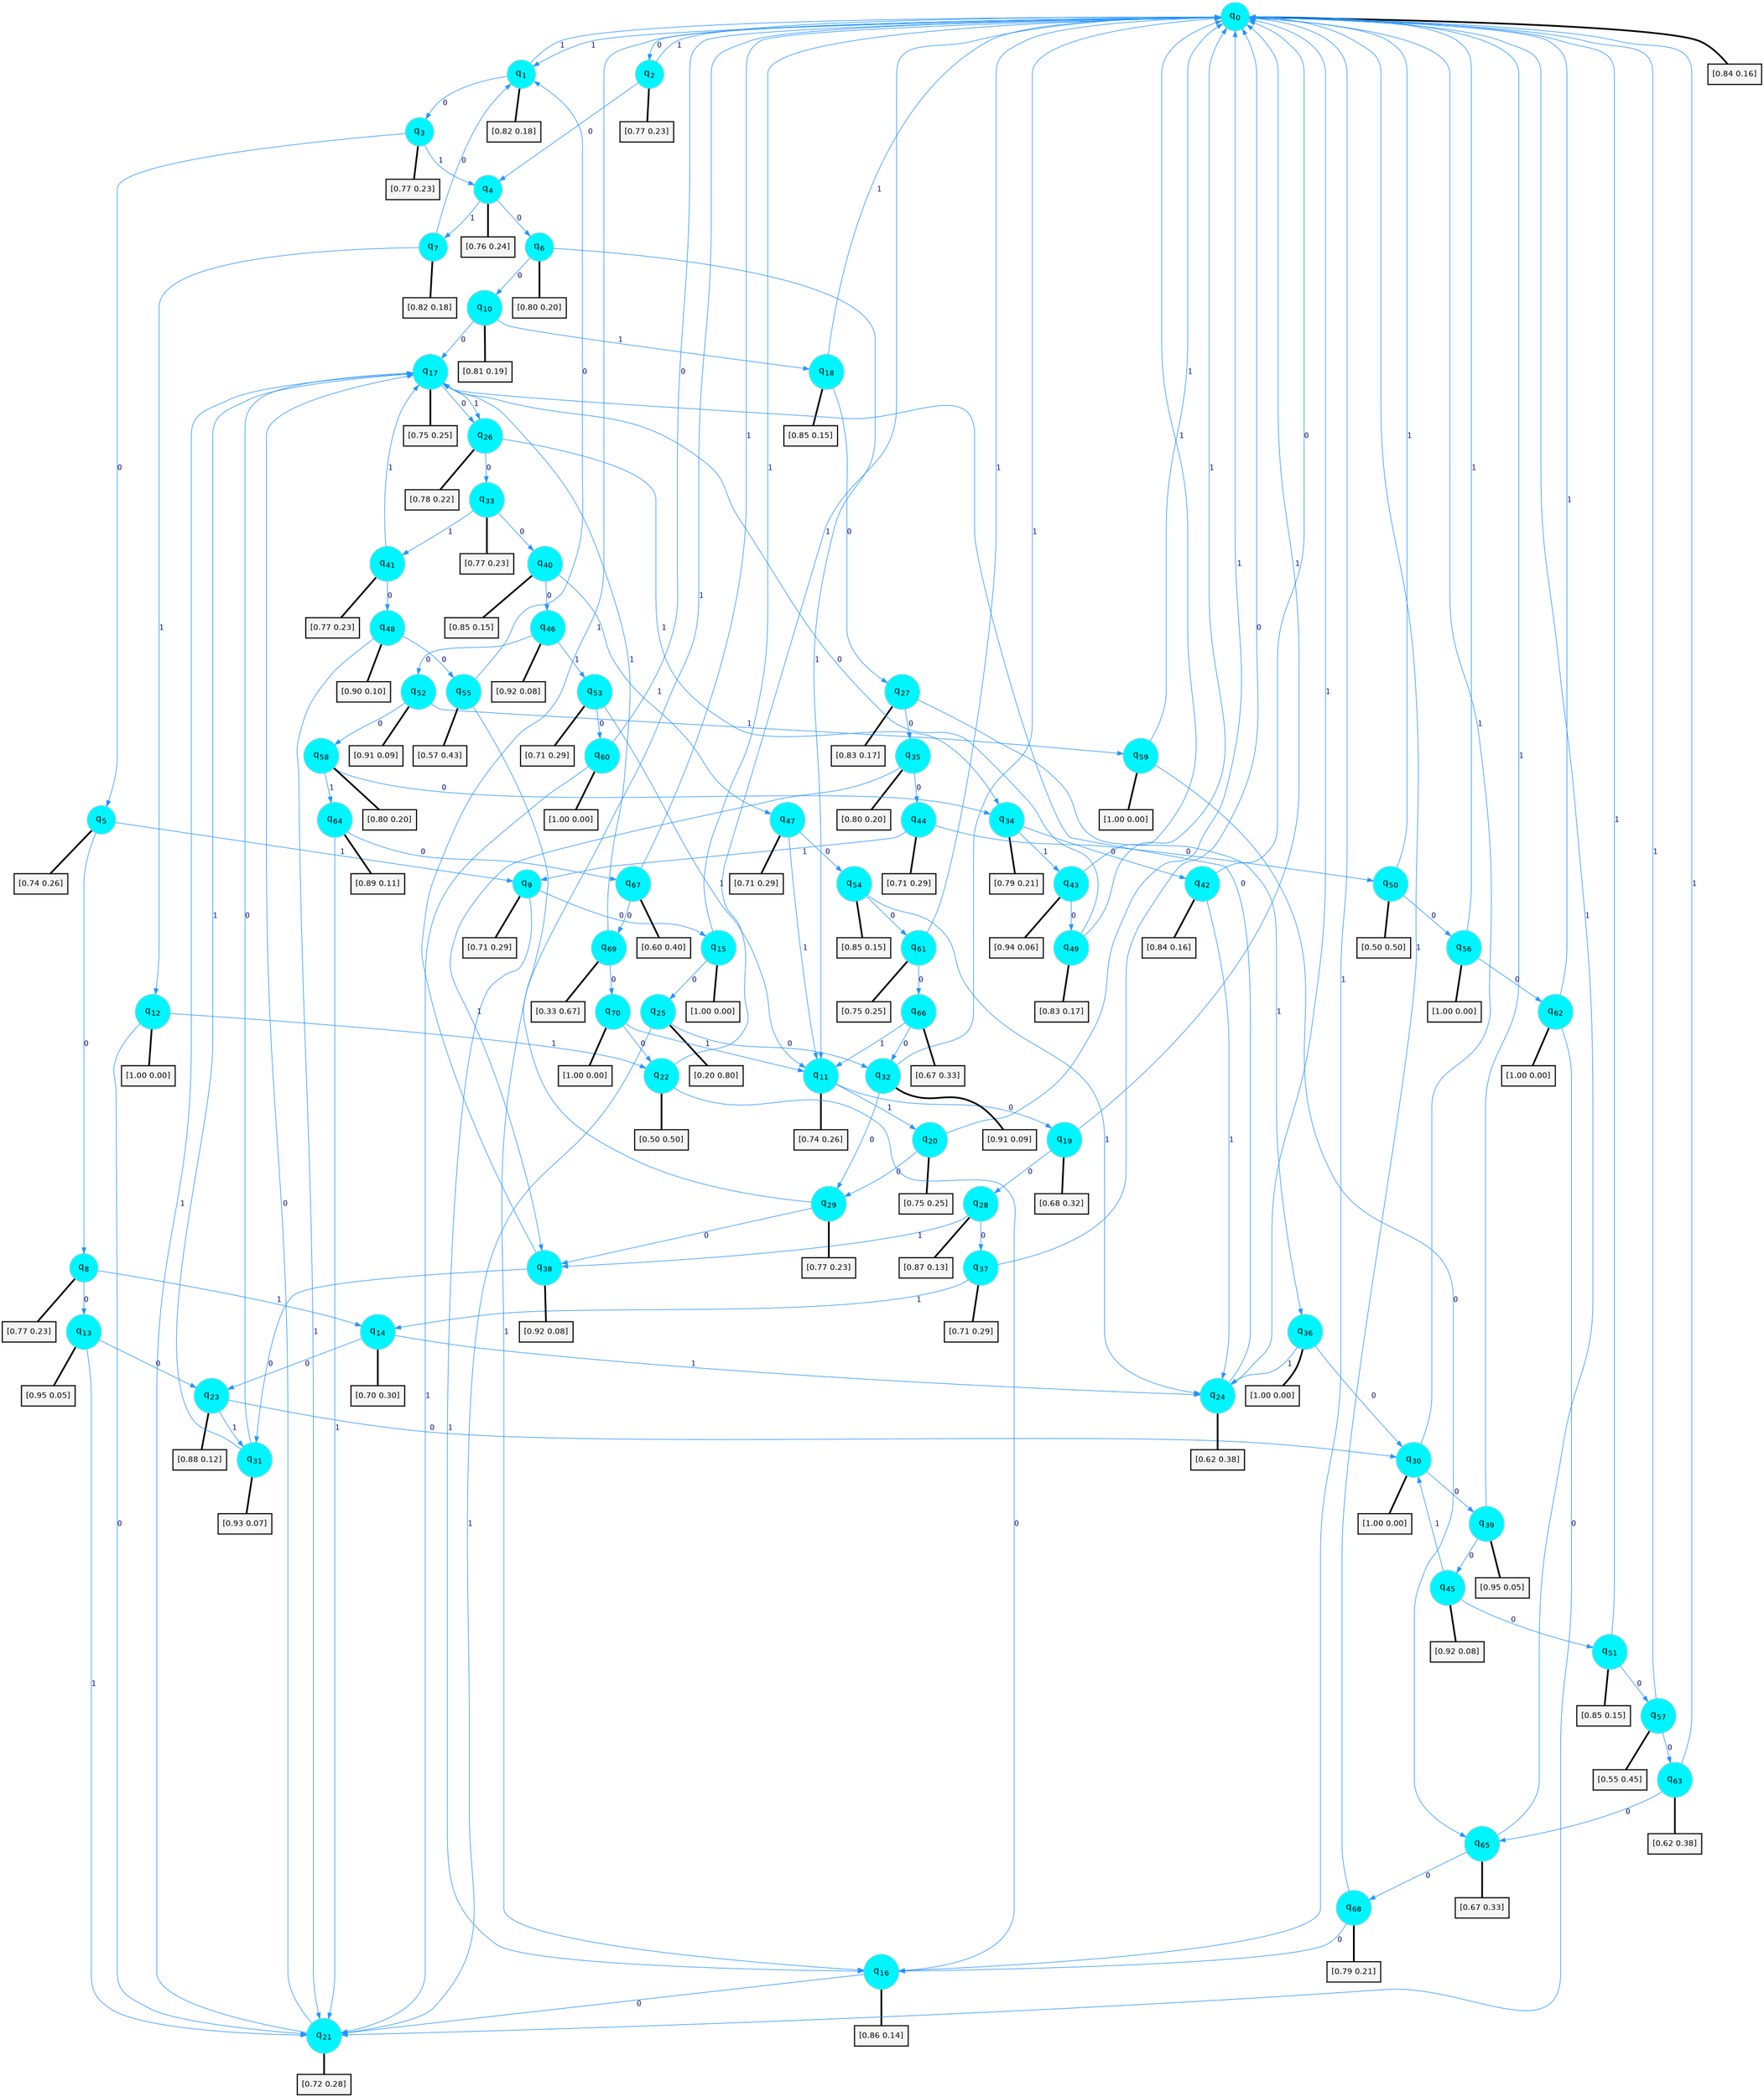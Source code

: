 digraph G {
graph [
bgcolor=transparent, dpi=300, rankdir=TD, size="40,25"];
node [
color=gray, fillcolor=turquoise1, fontcolor=black, fontname=Helvetica, fontsize=16, fontweight=bold, shape=circle, style=filled];
edge [
arrowsize=1, color=dodgerblue1, fontcolor=midnightblue, fontname=courier, fontweight=bold, penwidth=1, style=solid, weight=20];
0[label=<q<SUB>0</SUB>>];
1[label=<q<SUB>1</SUB>>];
2[label=<q<SUB>2</SUB>>];
3[label=<q<SUB>3</SUB>>];
4[label=<q<SUB>4</SUB>>];
5[label=<q<SUB>5</SUB>>];
6[label=<q<SUB>6</SUB>>];
7[label=<q<SUB>7</SUB>>];
8[label=<q<SUB>8</SUB>>];
9[label=<q<SUB>9</SUB>>];
10[label=<q<SUB>10</SUB>>];
11[label=<q<SUB>11</SUB>>];
12[label=<q<SUB>12</SUB>>];
13[label=<q<SUB>13</SUB>>];
14[label=<q<SUB>14</SUB>>];
15[label=<q<SUB>15</SUB>>];
16[label=<q<SUB>16</SUB>>];
17[label=<q<SUB>17</SUB>>];
18[label=<q<SUB>18</SUB>>];
19[label=<q<SUB>19</SUB>>];
20[label=<q<SUB>20</SUB>>];
21[label=<q<SUB>21</SUB>>];
22[label=<q<SUB>22</SUB>>];
23[label=<q<SUB>23</SUB>>];
24[label=<q<SUB>24</SUB>>];
25[label=<q<SUB>25</SUB>>];
26[label=<q<SUB>26</SUB>>];
27[label=<q<SUB>27</SUB>>];
28[label=<q<SUB>28</SUB>>];
29[label=<q<SUB>29</SUB>>];
30[label=<q<SUB>30</SUB>>];
31[label=<q<SUB>31</SUB>>];
32[label=<q<SUB>32</SUB>>];
33[label=<q<SUB>33</SUB>>];
34[label=<q<SUB>34</SUB>>];
35[label=<q<SUB>35</SUB>>];
36[label=<q<SUB>36</SUB>>];
37[label=<q<SUB>37</SUB>>];
38[label=<q<SUB>38</SUB>>];
39[label=<q<SUB>39</SUB>>];
40[label=<q<SUB>40</SUB>>];
41[label=<q<SUB>41</SUB>>];
42[label=<q<SUB>42</SUB>>];
43[label=<q<SUB>43</SUB>>];
44[label=<q<SUB>44</SUB>>];
45[label=<q<SUB>45</SUB>>];
46[label=<q<SUB>46</SUB>>];
47[label=<q<SUB>47</SUB>>];
48[label=<q<SUB>48</SUB>>];
49[label=<q<SUB>49</SUB>>];
50[label=<q<SUB>50</SUB>>];
51[label=<q<SUB>51</SUB>>];
52[label=<q<SUB>52</SUB>>];
53[label=<q<SUB>53</SUB>>];
54[label=<q<SUB>54</SUB>>];
55[label=<q<SUB>55</SUB>>];
56[label=<q<SUB>56</SUB>>];
57[label=<q<SUB>57</SUB>>];
58[label=<q<SUB>58</SUB>>];
59[label=<q<SUB>59</SUB>>];
60[label=<q<SUB>60</SUB>>];
61[label=<q<SUB>61</SUB>>];
62[label=<q<SUB>62</SUB>>];
63[label=<q<SUB>63</SUB>>];
64[label=<q<SUB>64</SUB>>];
65[label=<q<SUB>65</SUB>>];
66[label=<q<SUB>66</SUB>>];
67[label=<q<SUB>67</SUB>>];
68[label=<q<SUB>68</SUB>>];
69[label=<q<SUB>69</SUB>>];
70[label=<q<SUB>70</SUB>>];
71[label="[0.84 0.16]", shape=box,fontcolor=black, fontname=Helvetica, fontsize=14, penwidth=2, fillcolor=whitesmoke,color=black];
72[label="[0.82 0.18]", shape=box,fontcolor=black, fontname=Helvetica, fontsize=14, penwidth=2, fillcolor=whitesmoke,color=black];
73[label="[0.77 0.23]", shape=box,fontcolor=black, fontname=Helvetica, fontsize=14, penwidth=2, fillcolor=whitesmoke,color=black];
74[label="[0.77 0.23]", shape=box,fontcolor=black, fontname=Helvetica, fontsize=14, penwidth=2, fillcolor=whitesmoke,color=black];
75[label="[0.76 0.24]", shape=box,fontcolor=black, fontname=Helvetica, fontsize=14, penwidth=2, fillcolor=whitesmoke,color=black];
76[label="[0.74 0.26]", shape=box,fontcolor=black, fontname=Helvetica, fontsize=14, penwidth=2, fillcolor=whitesmoke,color=black];
77[label="[0.80 0.20]", shape=box,fontcolor=black, fontname=Helvetica, fontsize=14, penwidth=2, fillcolor=whitesmoke,color=black];
78[label="[0.82 0.18]", shape=box,fontcolor=black, fontname=Helvetica, fontsize=14, penwidth=2, fillcolor=whitesmoke,color=black];
79[label="[0.77 0.23]", shape=box,fontcolor=black, fontname=Helvetica, fontsize=14, penwidth=2, fillcolor=whitesmoke,color=black];
80[label="[0.71 0.29]", shape=box,fontcolor=black, fontname=Helvetica, fontsize=14, penwidth=2, fillcolor=whitesmoke,color=black];
81[label="[0.81 0.19]", shape=box,fontcolor=black, fontname=Helvetica, fontsize=14, penwidth=2, fillcolor=whitesmoke,color=black];
82[label="[0.74 0.26]", shape=box,fontcolor=black, fontname=Helvetica, fontsize=14, penwidth=2, fillcolor=whitesmoke,color=black];
83[label="[1.00 0.00]", shape=box,fontcolor=black, fontname=Helvetica, fontsize=14, penwidth=2, fillcolor=whitesmoke,color=black];
84[label="[0.95 0.05]", shape=box,fontcolor=black, fontname=Helvetica, fontsize=14, penwidth=2, fillcolor=whitesmoke,color=black];
85[label="[0.70 0.30]", shape=box,fontcolor=black, fontname=Helvetica, fontsize=14, penwidth=2, fillcolor=whitesmoke,color=black];
86[label="[1.00 0.00]", shape=box,fontcolor=black, fontname=Helvetica, fontsize=14, penwidth=2, fillcolor=whitesmoke,color=black];
87[label="[0.86 0.14]", shape=box,fontcolor=black, fontname=Helvetica, fontsize=14, penwidth=2, fillcolor=whitesmoke,color=black];
88[label="[0.75 0.25]", shape=box,fontcolor=black, fontname=Helvetica, fontsize=14, penwidth=2, fillcolor=whitesmoke,color=black];
89[label="[0.85 0.15]", shape=box,fontcolor=black, fontname=Helvetica, fontsize=14, penwidth=2, fillcolor=whitesmoke,color=black];
90[label="[0.68 0.32]", shape=box,fontcolor=black, fontname=Helvetica, fontsize=14, penwidth=2, fillcolor=whitesmoke,color=black];
91[label="[0.75 0.25]", shape=box,fontcolor=black, fontname=Helvetica, fontsize=14, penwidth=2, fillcolor=whitesmoke,color=black];
92[label="[0.72 0.28]", shape=box,fontcolor=black, fontname=Helvetica, fontsize=14, penwidth=2, fillcolor=whitesmoke,color=black];
93[label="[0.50 0.50]", shape=box,fontcolor=black, fontname=Helvetica, fontsize=14, penwidth=2, fillcolor=whitesmoke,color=black];
94[label="[0.88 0.12]", shape=box,fontcolor=black, fontname=Helvetica, fontsize=14, penwidth=2, fillcolor=whitesmoke,color=black];
95[label="[0.62 0.38]", shape=box,fontcolor=black, fontname=Helvetica, fontsize=14, penwidth=2, fillcolor=whitesmoke,color=black];
96[label="[0.20 0.80]", shape=box,fontcolor=black, fontname=Helvetica, fontsize=14, penwidth=2, fillcolor=whitesmoke,color=black];
97[label="[0.78 0.22]", shape=box,fontcolor=black, fontname=Helvetica, fontsize=14, penwidth=2, fillcolor=whitesmoke,color=black];
98[label="[0.83 0.17]", shape=box,fontcolor=black, fontname=Helvetica, fontsize=14, penwidth=2, fillcolor=whitesmoke,color=black];
99[label="[0.87 0.13]", shape=box,fontcolor=black, fontname=Helvetica, fontsize=14, penwidth=2, fillcolor=whitesmoke,color=black];
100[label="[0.77 0.23]", shape=box,fontcolor=black, fontname=Helvetica, fontsize=14, penwidth=2, fillcolor=whitesmoke,color=black];
101[label="[1.00 0.00]", shape=box,fontcolor=black, fontname=Helvetica, fontsize=14, penwidth=2, fillcolor=whitesmoke,color=black];
102[label="[0.93 0.07]", shape=box,fontcolor=black, fontname=Helvetica, fontsize=14, penwidth=2, fillcolor=whitesmoke,color=black];
103[label="[0.91 0.09]", shape=box,fontcolor=black, fontname=Helvetica, fontsize=14, penwidth=2, fillcolor=whitesmoke,color=black];
104[label="[0.77 0.23]", shape=box,fontcolor=black, fontname=Helvetica, fontsize=14, penwidth=2, fillcolor=whitesmoke,color=black];
105[label="[0.79 0.21]", shape=box,fontcolor=black, fontname=Helvetica, fontsize=14, penwidth=2, fillcolor=whitesmoke,color=black];
106[label="[0.80 0.20]", shape=box,fontcolor=black, fontname=Helvetica, fontsize=14, penwidth=2, fillcolor=whitesmoke,color=black];
107[label="[1.00 0.00]", shape=box,fontcolor=black, fontname=Helvetica, fontsize=14, penwidth=2, fillcolor=whitesmoke,color=black];
108[label="[0.71 0.29]", shape=box,fontcolor=black, fontname=Helvetica, fontsize=14, penwidth=2, fillcolor=whitesmoke,color=black];
109[label="[0.92 0.08]", shape=box,fontcolor=black, fontname=Helvetica, fontsize=14, penwidth=2, fillcolor=whitesmoke,color=black];
110[label="[0.95 0.05]", shape=box,fontcolor=black, fontname=Helvetica, fontsize=14, penwidth=2, fillcolor=whitesmoke,color=black];
111[label="[0.85 0.15]", shape=box,fontcolor=black, fontname=Helvetica, fontsize=14, penwidth=2, fillcolor=whitesmoke,color=black];
112[label="[0.77 0.23]", shape=box,fontcolor=black, fontname=Helvetica, fontsize=14, penwidth=2, fillcolor=whitesmoke,color=black];
113[label="[0.84 0.16]", shape=box,fontcolor=black, fontname=Helvetica, fontsize=14, penwidth=2, fillcolor=whitesmoke,color=black];
114[label="[0.94 0.06]", shape=box,fontcolor=black, fontname=Helvetica, fontsize=14, penwidth=2, fillcolor=whitesmoke,color=black];
115[label="[0.71 0.29]", shape=box,fontcolor=black, fontname=Helvetica, fontsize=14, penwidth=2, fillcolor=whitesmoke,color=black];
116[label="[0.92 0.08]", shape=box,fontcolor=black, fontname=Helvetica, fontsize=14, penwidth=2, fillcolor=whitesmoke,color=black];
117[label="[0.92 0.08]", shape=box,fontcolor=black, fontname=Helvetica, fontsize=14, penwidth=2, fillcolor=whitesmoke,color=black];
118[label="[0.71 0.29]", shape=box,fontcolor=black, fontname=Helvetica, fontsize=14, penwidth=2, fillcolor=whitesmoke,color=black];
119[label="[0.90 0.10]", shape=box,fontcolor=black, fontname=Helvetica, fontsize=14, penwidth=2, fillcolor=whitesmoke,color=black];
120[label="[0.83 0.17]", shape=box,fontcolor=black, fontname=Helvetica, fontsize=14, penwidth=2, fillcolor=whitesmoke,color=black];
121[label="[0.50 0.50]", shape=box,fontcolor=black, fontname=Helvetica, fontsize=14, penwidth=2, fillcolor=whitesmoke,color=black];
122[label="[0.85 0.15]", shape=box,fontcolor=black, fontname=Helvetica, fontsize=14, penwidth=2, fillcolor=whitesmoke,color=black];
123[label="[0.91 0.09]", shape=box,fontcolor=black, fontname=Helvetica, fontsize=14, penwidth=2, fillcolor=whitesmoke,color=black];
124[label="[0.71 0.29]", shape=box,fontcolor=black, fontname=Helvetica, fontsize=14, penwidth=2, fillcolor=whitesmoke,color=black];
125[label="[0.85 0.15]", shape=box,fontcolor=black, fontname=Helvetica, fontsize=14, penwidth=2, fillcolor=whitesmoke,color=black];
126[label="[0.57 0.43]", shape=box,fontcolor=black, fontname=Helvetica, fontsize=14, penwidth=2, fillcolor=whitesmoke,color=black];
127[label="[1.00 0.00]", shape=box,fontcolor=black, fontname=Helvetica, fontsize=14, penwidth=2, fillcolor=whitesmoke,color=black];
128[label="[0.55 0.45]", shape=box,fontcolor=black, fontname=Helvetica, fontsize=14, penwidth=2, fillcolor=whitesmoke,color=black];
129[label="[0.80 0.20]", shape=box,fontcolor=black, fontname=Helvetica, fontsize=14, penwidth=2, fillcolor=whitesmoke,color=black];
130[label="[1.00 0.00]", shape=box,fontcolor=black, fontname=Helvetica, fontsize=14, penwidth=2, fillcolor=whitesmoke,color=black];
131[label="[1.00 0.00]", shape=box,fontcolor=black, fontname=Helvetica, fontsize=14, penwidth=2, fillcolor=whitesmoke,color=black];
132[label="[0.75 0.25]", shape=box,fontcolor=black, fontname=Helvetica, fontsize=14, penwidth=2, fillcolor=whitesmoke,color=black];
133[label="[1.00 0.00]", shape=box,fontcolor=black, fontname=Helvetica, fontsize=14, penwidth=2, fillcolor=whitesmoke,color=black];
134[label="[0.62 0.38]", shape=box,fontcolor=black, fontname=Helvetica, fontsize=14, penwidth=2, fillcolor=whitesmoke,color=black];
135[label="[0.89 0.11]", shape=box,fontcolor=black, fontname=Helvetica, fontsize=14, penwidth=2, fillcolor=whitesmoke,color=black];
136[label="[0.67 0.33]", shape=box,fontcolor=black, fontname=Helvetica, fontsize=14, penwidth=2, fillcolor=whitesmoke,color=black];
137[label="[0.67 0.33]", shape=box,fontcolor=black, fontname=Helvetica, fontsize=14, penwidth=2, fillcolor=whitesmoke,color=black];
138[label="[0.60 0.40]", shape=box,fontcolor=black, fontname=Helvetica, fontsize=14, penwidth=2, fillcolor=whitesmoke,color=black];
139[label="[0.79 0.21]", shape=box,fontcolor=black, fontname=Helvetica, fontsize=14, penwidth=2, fillcolor=whitesmoke,color=black];
140[label="[0.33 0.67]", shape=box,fontcolor=black, fontname=Helvetica, fontsize=14, penwidth=2, fillcolor=whitesmoke,color=black];
141[label="[1.00 0.00]", shape=box,fontcolor=black, fontname=Helvetica, fontsize=14, penwidth=2, fillcolor=whitesmoke,color=black];
0->2 [label=0];
0->1 [label=1];
0->71 [arrowhead=none, penwidth=3,color=black];
1->3 [label=0];
1->0 [label=1];
1->72 [arrowhead=none, penwidth=3,color=black];
2->4 [label=0];
2->0 [label=1];
2->73 [arrowhead=none, penwidth=3,color=black];
3->5 [label=0];
3->4 [label=1];
3->74 [arrowhead=none, penwidth=3,color=black];
4->6 [label=0];
4->7 [label=1];
4->75 [arrowhead=none, penwidth=3,color=black];
5->8 [label=0];
5->9 [label=1];
5->76 [arrowhead=none, penwidth=3,color=black];
6->10 [label=0];
6->11 [label=1];
6->77 [arrowhead=none, penwidth=3,color=black];
7->1 [label=0];
7->12 [label=1];
7->78 [arrowhead=none, penwidth=3,color=black];
8->13 [label=0];
8->14 [label=1];
8->79 [arrowhead=none, penwidth=3,color=black];
9->15 [label=0];
9->16 [label=1];
9->80 [arrowhead=none, penwidth=3,color=black];
10->17 [label=0];
10->18 [label=1];
10->81 [arrowhead=none, penwidth=3,color=black];
11->19 [label=0];
11->20 [label=1];
11->82 [arrowhead=none, penwidth=3,color=black];
12->21 [label=0];
12->22 [label=1];
12->83 [arrowhead=none, penwidth=3,color=black];
13->23 [label=0];
13->21 [label=1];
13->84 [arrowhead=none, penwidth=3,color=black];
14->23 [label=0];
14->24 [label=1];
14->85 [arrowhead=none, penwidth=3,color=black];
15->25 [label=0];
15->0 [label=1];
15->86 [arrowhead=none, penwidth=3,color=black];
16->21 [label=0];
16->0 [label=1];
16->87 [arrowhead=none, penwidth=3,color=black];
17->26 [label=0];
17->26 [label=1];
17->88 [arrowhead=none, penwidth=3,color=black];
18->27 [label=0];
18->0 [label=1];
18->89 [arrowhead=none, penwidth=3,color=black];
19->28 [label=0];
19->0 [label=1];
19->90 [arrowhead=none, penwidth=3,color=black];
20->29 [label=0];
20->0 [label=1];
20->91 [arrowhead=none, penwidth=3,color=black];
21->17 [label=0];
21->17 [label=1];
21->92 [arrowhead=none, penwidth=3,color=black];
22->16 [label=0];
22->0 [label=1];
22->93 [arrowhead=none, penwidth=3,color=black];
23->30 [label=0];
23->31 [label=1];
23->94 [arrowhead=none, penwidth=3,color=black];
24->17 [label=0];
24->0 [label=1];
24->95 [arrowhead=none, penwidth=3,color=black];
25->32 [label=0];
25->21 [label=1];
25->96 [arrowhead=none, penwidth=3,color=black];
26->33 [label=0];
26->34 [label=1];
26->97 [arrowhead=none, penwidth=3,color=black];
27->35 [label=0];
27->36 [label=1];
27->98 [arrowhead=none, penwidth=3,color=black];
28->37 [label=0];
28->38 [label=1];
28->99 [arrowhead=none, penwidth=3,color=black];
29->38 [label=0];
29->0 [label=1];
29->100 [arrowhead=none, penwidth=3,color=black];
30->39 [label=0];
30->0 [label=1];
30->101 [arrowhead=none, penwidth=3,color=black];
31->17 [label=0];
31->17 [label=1];
31->102 [arrowhead=none, penwidth=3,color=black];
32->29 [label=0];
32->0 [label=1];
32->103 [arrowhead=none, penwidth=3,color=black];
33->40 [label=0];
33->41 [label=1];
33->104 [arrowhead=none, penwidth=3,color=black];
34->42 [label=0];
34->43 [label=1];
34->105 [arrowhead=none, penwidth=3,color=black];
35->44 [label=0];
35->38 [label=1];
35->106 [arrowhead=none, penwidth=3,color=black];
36->30 [label=0];
36->24 [label=1];
36->107 [arrowhead=none, penwidth=3,color=black];
37->0 [label=0];
37->14 [label=1];
37->108 [arrowhead=none, penwidth=3,color=black];
38->31 [label=0];
38->0 [label=1];
38->109 [arrowhead=none, penwidth=3,color=black];
39->45 [label=0];
39->0 [label=1];
39->110 [arrowhead=none, penwidth=3,color=black];
40->46 [label=0];
40->47 [label=1];
40->111 [arrowhead=none, penwidth=3,color=black];
41->48 [label=0];
41->17 [label=1];
41->112 [arrowhead=none, penwidth=3,color=black];
42->0 [label=0];
42->24 [label=1];
42->113 [arrowhead=none, penwidth=3,color=black];
43->49 [label=0];
43->0 [label=1];
43->114 [arrowhead=none, penwidth=3,color=black];
44->50 [label=0];
44->9 [label=1];
44->115 [arrowhead=none, penwidth=3,color=black];
45->51 [label=0];
45->30 [label=1];
45->116 [arrowhead=none, penwidth=3,color=black];
46->52 [label=0];
46->53 [label=1];
46->117 [arrowhead=none, penwidth=3,color=black];
47->54 [label=0];
47->11 [label=1];
47->118 [arrowhead=none, penwidth=3,color=black];
48->55 [label=0];
48->21 [label=1];
48->119 [arrowhead=none, penwidth=3,color=black];
49->17 [label=0];
49->0 [label=1];
49->120 [arrowhead=none, penwidth=3,color=black];
50->56 [label=0];
50->0 [label=1];
50->121 [arrowhead=none, penwidth=3,color=black];
51->57 [label=0];
51->0 [label=1];
51->122 [arrowhead=none, penwidth=3,color=black];
52->58 [label=0];
52->59 [label=1];
52->123 [arrowhead=none, penwidth=3,color=black];
53->60 [label=0];
53->11 [label=1];
53->124 [arrowhead=none, penwidth=3,color=black];
54->61 [label=0];
54->24 [label=1];
54->125 [arrowhead=none, penwidth=3,color=black];
55->1 [label=0];
55->16 [label=1];
55->126 [arrowhead=none, penwidth=3,color=black];
56->62 [label=0];
56->0 [label=1];
56->127 [arrowhead=none, penwidth=3,color=black];
57->63 [label=0];
57->0 [label=1];
57->128 [arrowhead=none, penwidth=3,color=black];
58->34 [label=0];
58->64 [label=1];
58->129 [arrowhead=none, penwidth=3,color=black];
59->65 [label=0];
59->0 [label=1];
59->130 [arrowhead=none, penwidth=3,color=black];
60->0 [label=0];
60->21 [label=1];
60->131 [arrowhead=none, penwidth=3,color=black];
61->66 [label=0];
61->0 [label=1];
61->132 [arrowhead=none, penwidth=3,color=black];
62->21 [label=0];
62->0 [label=1];
62->133 [arrowhead=none, penwidth=3,color=black];
63->65 [label=0];
63->0 [label=1];
63->134 [arrowhead=none, penwidth=3,color=black];
64->67 [label=0];
64->21 [label=1];
64->135 [arrowhead=none, penwidth=3,color=black];
65->68 [label=0];
65->0 [label=1];
65->136 [arrowhead=none, penwidth=3,color=black];
66->32 [label=0];
66->11 [label=1];
66->137 [arrowhead=none, penwidth=3,color=black];
67->69 [label=0];
67->0 [label=1];
67->138 [arrowhead=none, penwidth=3,color=black];
68->16 [label=0];
68->0 [label=1];
68->139 [arrowhead=none, penwidth=3,color=black];
69->70 [label=0];
69->17 [label=1];
69->140 [arrowhead=none, penwidth=3,color=black];
70->22 [label=0];
70->11 [label=1];
70->141 [arrowhead=none, penwidth=3,color=black];
}
